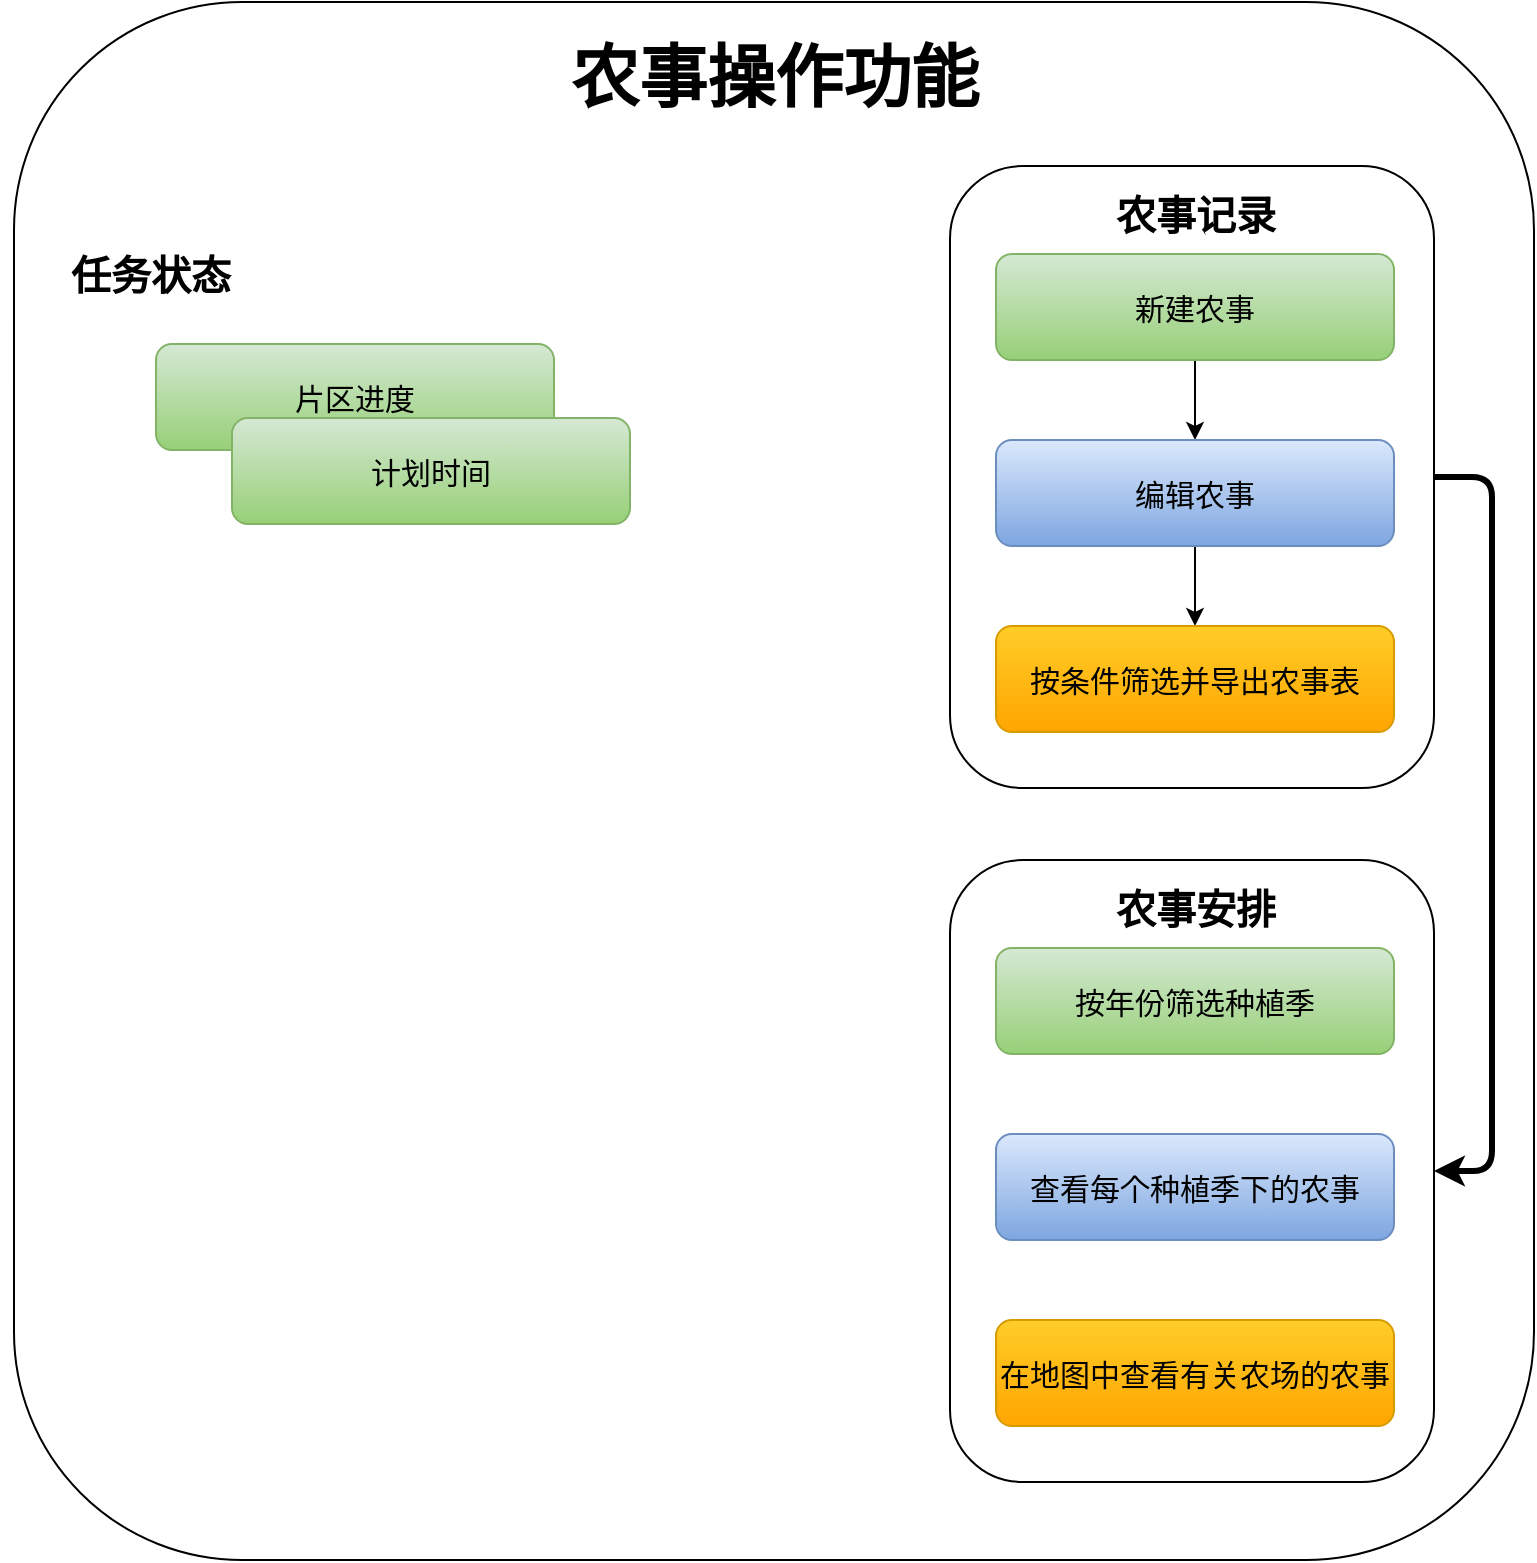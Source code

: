 <mxfile version="24.9.0">
  <diagram name="第 1 页" id="gJfY8LNa73RxEveA1br5">
    <mxGraphModel dx="1481" dy="1281" grid="0" gridSize="10" guides="1" tooltips="1" connect="1" arrows="1" fold="1" page="0" pageScale="1" pageWidth="827" pageHeight="1169" math="0" shadow="0">
      <root>
        <mxCell id="0" />
        <mxCell id="1" parent="0" />
        <mxCell id="eqAFOOtLYbi2PUEckz74-17" value="" style="rounded=1;whiteSpace=wrap;html=1;" vertex="1" parent="1">
          <mxGeometry x="50" y="-205" width="760" height="779" as="geometry" />
        </mxCell>
        <mxCell id="eqAFOOtLYbi2PUEckz74-21" style="edgeStyle=orthogonalEdgeStyle;rounded=1;orthogonalLoop=1;jettySize=auto;html=1;exitX=1;exitY=0.5;exitDx=0;exitDy=0;entryX=1;entryY=0.5;entryDx=0;entryDy=0;curved=0;strokeWidth=3;" edge="1" parent="1" source="eqAFOOtLYbi2PUEckz74-1" target="eqAFOOtLYbi2PUEckz74-10">
          <mxGeometry relative="1" as="geometry">
            <Array as="points">
              <mxPoint x="789" y="33" />
              <mxPoint x="789" y="379" />
            </Array>
          </mxGeometry>
        </mxCell>
        <mxCell id="eqAFOOtLYbi2PUEckz74-1" value="" style="rounded=1;whiteSpace=wrap;html=1;" vertex="1" parent="1">
          <mxGeometry x="518" y="-123" width="242" height="311" as="geometry" />
        </mxCell>
        <mxCell id="eqAFOOtLYbi2PUEckz74-2" value="&lt;b&gt;&lt;font style=&quot;font-size: 20px;&quot;&gt;农事记录&lt;/font&gt;&lt;/b&gt;" style="text;html=1;align=center;verticalAlign=middle;whiteSpace=wrap;rounded=0;" vertex="1" parent="1">
          <mxGeometry x="580.5" y="-114" width="120" height="30" as="geometry" />
        </mxCell>
        <mxCell id="eqAFOOtLYbi2PUEckz74-8" style="edgeStyle=orthogonalEdgeStyle;rounded=0;orthogonalLoop=1;jettySize=auto;html=1;exitX=0.5;exitY=1;exitDx=0;exitDy=0;" edge="1" parent="1" source="eqAFOOtLYbi2PUEckz74-5" target="eqAFOOtLYbi2PUEckz74-6">
          <mxGeometry relative="1" as="geometry" />
        </mxCell>
        <mxCell id="eqAFOOtLYbi2PUEckz74-5" value="新建农事" style="rounded=1;whiteSpace=wrap;html=1;fontSize=15;fillColor=#d5e8d4;gradientColor=#97d077;strokeColor=#82b366;" vertex="1" parent="1">
          <mxGeometry x="541" y="-79" width="199" height="53" as="geometry" />
        </mxCell>
        <mxCell id="eqAFOOtLYbi2PUEckz74-9" style="edgeStyle=orthogonalEdgeStyle;rounded=0;orthogonalLoop=1;jettySize=auto;html=1;exitX=0.5;exitY=1;exitDx=0;exitDy=0;" edge="1" parent="1" source="eqAFOOtLYbi2PUEckz74-6" target="eqAFOOtLYbi2PUEckz74-7">
          <mxGeometry relative="1" as="geometry" />
        </mxCell>
        <mxCell id="eqAFOOtLYbi2PUEckz74-6" value="编辑农事" style="rounded=1;whiteSpace=wrap;html=1;fontSize=15;fillColor=#dae8fc;gradientColor=#7ea6e0;strokeColor=#6c8ebf;" vertex="1" parent="1">
          <mxGeometry x="541" y="14" width="199" height="53" as="geometry" />
        </mxCell>
        <mxCell id="eqAFOOtLYbi2PUEckz74-7" value="按条件筛选并导出农事表" style="rounded=1;whiteSpace=wrap;html=1;fontSize=15;fillColor=#ffcd28;gradientColor=#ffa500;strokeColor=#d79b00;" vertex="1" parent="1">
          <mxGeometry x="541" y="107" width="199" height="53" as="geometry" />
        </mxCell>
        <mxCell id="eqAFOOtLYbi2PUEckz74-18" value="&lt;b&gt;&lt;font&gt;农事操作功能&lt;/font&gt;&lt;/b&gt;" style="text;html=1;align=center;verticalAlign=middle;whiteSpace=wrap;rounded=0;fontSize=34;" vertex="1" parent="1">
          <mxGeometry x="270.75" y="-182" width="318.5" height="30" as="geometry" />
        </mxCell>
        <mxCell id="eqAFOOtLYbi2PUEckz74-19" value="" style="group" vertex="1" connectable="0" parent="1">
          <mxGeometry x="518" y="224" width="242" height="311" as="geometry" />
        </mxCell>
        <mxCell id="eqAFOOtLYbi2PUEckz74-10" value="" style="rounded=1;whiteSpace=wrap;html=1;movable=1;resizable=1;rotatable=1;deletable=1;editable=1;locked=0;connectable=1;" vertex="1" parent="eqAFOOtLYbi2PUEckz74-19">
          <mxGeometry width="242" height="311" as="geometry" />
        </mxCell>
        <mxCell id="eqAFOOtLYbi2PUEckz74-11" value="&lt;b&gt;&lt;font style=&quot;font-size: 20px;&quot;&gt;农事安排&lt;/font&gt;&lt;/b&gt;" style="text;html=1;align=center;verticalAlign=middle;whiteSpace=wrap;rounded=0;movable=1;resizable=1;rotatable=1;deletable=1;editable=1;locked=0;connectable=1;" vertex="1" parent="eqAFOOtLYbi2PUEckz74-19">
          <mxGeometry x="62.5" y="9" width="120" height="30" as="geometry" />
        </mxCell>
        <mxCell id="eqAFOOtLYbi2PUEckz74-13" value="按年份筛选种植季" style="rounded=1;whiteSpace=wrap;html=1;fontSize=15;fillColor=#d5e8d4;gradientColor=#97d077;strokeColor=#82b366;movable=1;resizable=1;rotatable=1;deletable=1;editable=1;locked=0;connectable=1;" vertex="1" parent="eqAFOOtLYbi2PUEckz74-19">
          <mxGeometry x="23" y="44" width="199" height="53" as="geometry" />
        </mxCell>
        <mxCell id="eqAFOOtLYbi2PUEckz74-15" value="查看每个种植季下的农事" style="rounded=1;whiteSpace=wrap;html=1;fontSize=15;fillColor=#dae8fc;gradientColor=#7ea6e0;strokeColor=#6c8ebf;movable=1;resizable=1;rotatable=1;deletable=1;editable=1;locked=0;connectable=1;" vertex="1" parent="eqAFOOtLYbi2PUEckz74-19">
          <mxGeometry x="23" y="137" width="199" height="53" as="geometry" />
        </mxCell>
        <mxCell id="eqAFOOtLYbi2PUEckz74-16" value="在地图中查看有关农场的农事" style="rounded=1;whiteSpace=wrap;html=1;fontSize=15;fillColor=#ffcd28;gradientColor=#ffa500;strokeColor=#d79b00;movable=1;resizable=1;rotatable=1;deletable=1;editable=1;locked=0;connectable=1;" vertex="1" parent="eqAFOOtLYbi2PUEckz74-19">
          <mxGeometry x="23" y="230" width="199" height="53" as="geometry" />
        </mxCell>
        <mxCell id="eqAFOOtLYbi2PUEckz74-22" value="任务状态" style="text;html=1;align=center;verticalAlign=middle;whiteSpace=wrap;rounded=0;fontStyle=1;fontSize=20;" vertex="1" parent="1">
          <mxGeometry x="43" y="-84" width="151" height="30" as="geometry" />
        </mxCell>
        <mxCell id="eqAFOOtLYbi2PUEckz74-24" value="片区进度" style="rounded=1;whiteSpace=wrap;html=1;fontSize=15;fillColor=#d5e8d4;gradientColor=#97d077;strokeColor=#82b366;" vertex="1" parent="1">
          <mxGeometry x="121" y="-34" width="199" height="53" as="geometry" />
        </mxCell>
        <mxCell id="eqAFOOtLYbi2PUEckz74-25" value="计划时间" style="rounded=1;whiteSpace=wrap;html=1;fontSize=15;fillColor=#d5e8d4;gradientColor=#97d077;strokeColor=#82b366;" vertex="1" parent="1">
          <mxGeometry x="159" y="3" width="199" height="53" as="geometry" />
        </mxCell>
      </root>
    </mxGraphModel>
  </diagram>
</mxfile>
